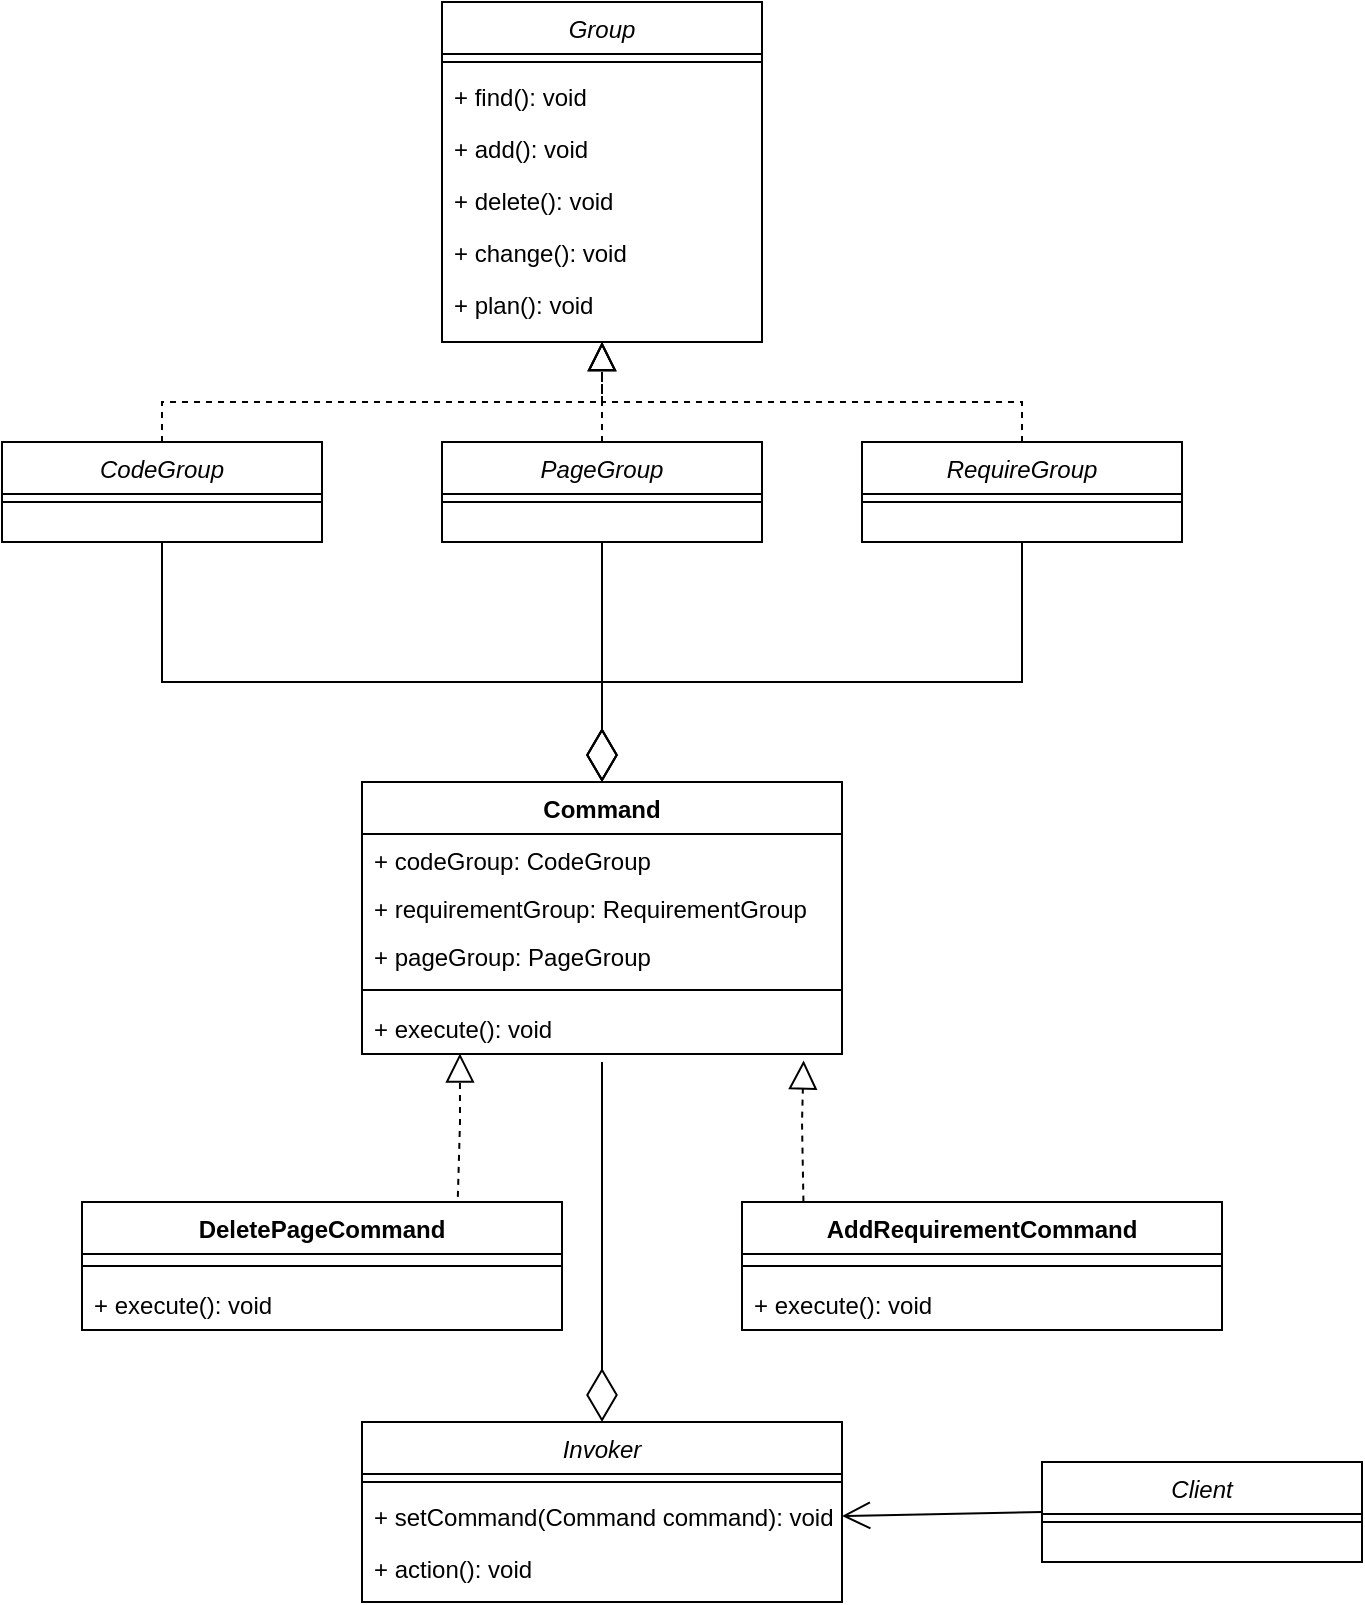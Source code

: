 <mxfile version="27.2.0">
  <diagram name="第 1 页" id="Ljf3TgGwvEeEhDhsw-wa">
    <mxGraphModel dx="1174" dy="790" grid="1" gridSize="10" guides="1" tooltips="1" connect="1" arrows="1" fold="1" page="1" pageScale="1" pageWidth="827" pageHeight="1169" math="0" shadow="0">
      <root>
        <mxCell id="0" />
        <mxCell id="1" parent="0" />
        <mxCell id="Fsw9sJk3aNRUWGrDLwyH-1" value="Group" style="swimlane;fontStyle=2;align=center;verticalAlign=top;childLayout=stackLayout;horizontal=1;startSize=26;horizontalStack=0;resizeParent=1;resizeLast=0;collapsible=1;marginBottom=0;rounded=0;shadow=0;strokeWidth=1;" vertex="1" parent="1">
          <mxGeometry x="490" y="400" width="160" height="170" as="geometry">
            <mxRectangle x="230" y="140" width="160" height="26" as="alternateBounds" />
          </mxGeometry>
        </mxCell>
        <mxCell id="Fsw9sJk3aNRUWGrDLwyH-2" value="" style="line;html=1;strokeWidth=1;align=left;verticalAlign=middle;spacingTop=-1;spacingLeft=3;spacingRight=3;rotatable=0;labelPosition=right;points=[];portConstraint=eastwest;" vertex="1" parent="Fsw9sJk3aNRUWGrDLwyH-1">
          <mxGeometry y="26" width="160" height="8" as="geometry" />
        </mxCell>
        <mxCell id="Fsw9sJk3aNRUWGrDLwyH-3" value="+ find(): void" style="text;align=left;verticalAlign=top;spacingLeft=4;spacingRight=4;overflow=hidden;rotatable=0;points=[[0,0.5],[1,0.5]];portConstraint=eastwest;" vertex="1" parent="Fsw9sJk3aNRUWGrDLwyH-1">
          <mxGeometry y="34" width="160" height="26" as="geometry" />
        </mxCell>
        <mxCell id="Fsw9sJk3aNRUWGrDLwyH-4" value="+ add(): void" style="text;align=left;verticalAlign=top;spacingLeft=4;spacingRight=4;overflow=hidden;rotatable=0;points=[[0,0.5],[1,0.5]];portConstraint=eastwest;" vertex="1" parent="Fsw9sJk3aNRUWGrDLwyH-1">
          <mxGeometry y="60" width="160" height="26" as="geometry" />
        </mxCell>
        <mxCell id="Fsw9sJk3aNRUWGrDLwyH-5" value="+ delete(): void" style="text;align=left;verticalAlign=top;spacingLeft=4;spacingRight=4;overflow=hidden;rotatable=0;points=[[0,0.5],[1,0.5]];portConstraint=eastwest;" vertex="1" parent="Fsw9sJk3aNRUWGrDLwyH-1">
          <mxGeometry y="86" width="160" height="26" as="geometry" />
        </mxCell>
        <mxCell id="Fsw9sJk3aNRUWGrDLwyH-6" value="+ change(): void" style="text;align=left;verticalAlign=top;spacingLeft=4;spacingRight=4;overflow=hidden;rotatable=0;points=[[0,0.5],[1,0.5]];portConstraint=eastwest;" vertex="1" parent="Fsw9sJk3aNRUWGrDLwyH-1">
          <mxGeometry y="112" width="160" height="26" as="geometry" />
        </mxCell>
        <mxCell id="Fsw9sJk3aNRUWGrDLwyH-7" value="+ plan(): void" style="text;align=left;verticalAlign=top;spacingLeft=4;spacingRight=4;overflow=hidden;rotatable=0;points=[[0,0.5],[1,0.5]];portConstraint=eastwest;" vertex="1" parent="Fsw9sJk3aNRUWGrDLwyH-1">
          <mxGeometry y="138" width="160" height="26" as="geometry" />
        </mxCell>
        <mxCell id="Fsw9sJk3aNRUWGrDLwyH-8" value="CodeGroup" style="swimlane;fontStyle=2;align=center;verticalAlign=top;childLayout=stackLayout;horizontal=1;startSize=26;horizontalStack=0;resizeParent=1;resizeLast=0;collapsible=1;marginBottom=0;rounded=0;shadow=0;strokeWidth=1;" vertex="1" parent="1">
          <mxGeometry x="270" y="620" width="160" height="50" as="geometry">
            <mxRectangle x="230" y="140" width="160" height="26" as="alternateBounds" />
          </mxGeometry>
        </mxCell>
        <mxCell id="Fsw9sJk3aNRUWGrDLwyH-9" value="" style="line;html=1;strokeWidth=1;align=left;verticalAlign=middle;spacingTop=-1;spacingLeft=3;spacingRight=3;rotatable=0;labelPosition=right;points=[];portConstraint=eastwest;" vertex="1" parent="Fsw9sJk3aNRUWGrDLwyH-8">
          <mxGeometry y="26" width="160" height="8" as="geometry" />
        </mxCell>
        <mxCell id="Fsw9sJk3aNRUWGrDLwyH-10" value="PageGroup" style="swimlane;fontStyle=2;align=center;verticalAlign=top;childLayout=stackLayout;horizontal=1;startSize=26;horizontalStack=0;resizeParent=1;resizeLast=0;collapsible=1;marginBottom=0;rounded=0;shadow=0;strokeWidth=1;" vertex="1" parent="1">
          <mxGeometry x="490" y="620" width="160" height="50" as="geometry">
            <mxRectangle x="230" y="140" width="160" height="26" as="alternateBounds" />
          </mxGeometry>
        </mxCell>
        <mxCell id="Fsw9sJk3aNRUWGrDLwyH-11" value="" style="line;html=1;strokeWidth=1;align=left;verticalAlign=middle;spacingTop=-1;spacingLeft=3;spacingRight=3;rotatable=0;labelPosition=right;points=[];portConstraint=eastwest;" vertex="1" parent="Fsw9sJk3aNRUWGrDLwyH-10">
          <mxGeometry y="26" width="160" height="8" as="geometry" />
        </mxCell>
        <mxCell id="Fsw9sJk3aNRUWGrDLwyH-12" value="RequireGroup" style="swimlane;fontStyle=2;align=center;verticalAlign=top;childLayout=stackLayout;horizontal=1;startSize=26;horizontalStack=0;resizeParent=1;resizeLast=0;collapsible=1;marginBottom=0;rounded=0;shadow=0;strokeWidth=1;" vertex="1" parent="1">
          <mxGeometry x="700" y="620" width="160" height="50" as="geometry">
            <mxRectangle x="230" y="140" width="160" height="26" as="alternateBounds" />
          </mxGeometry>
        </mxCell>
        <mxCell id="Fsw9sJk3aNRUWGrDLwyH-13" value="" style="line;html=1;strokeWidth=1;align=left;verticalAlign=middle;spacingTop=-1;spacingLeft=3;spacingRight=3;rotatable=0;labelPosition=right;points=[];portConstraint=eastwest;" vertex="1" parent="Fsw9sJk3aNRUWGrDLwyH-12">
          <mxGeometry y="26" width="160" height="8" as="geometry" />
        </mxCell>
        <mxCell id="Fsw9sJk3aNRUWGrDLwyH-14" value="" style="endArrow=block;dashed=1;endFill=0;endSize=12;html=1;rounded=0;exitX=0.5;exitY=0;exitDx=0;exitDy=0;entryX=0.5;entryY=1;entryDx=0;entryDy=0;" edge="1" parent="1" source="Fsw9sJk3aNRUWGrDLwyH-8" target="Fsw9sJk3aNRUWGrDLwyH-1">
          <mxGeometry width="160" relative="1" as="geometry">
            <mxPoint x="520" y="760" as="sourcePoint" />
            <mxPoint x="680" y="760" as="targetPoint" />
            <Array as="points">
              <mxPoint x="350" y="600" />
              <mxPoint x="570" y="600" />
            </Array>
          </mxGeometry>
        </mxCell>
        <mxCell id="Fsw9sJk3aNRUWGrDLwyH-15" value="" style="endArrow=block;dashed=1;endFill=0;endSize=12;html=1;rounded=0;exitX=0.5;exitY=0;exitDx=0;exitDy=0;" edge="1" parent="1" source="Fsw9sJk3aNRUWGrDLwyH-10">
          <mxGeometry width="160" relative="1" as="geometry">
            <mxPoint x="640" y="830" as="sourcePoint" />
            <mxPoint x="570" y="570" as="targetPoint" />
          </mxGeometry>
        </mxCell>
        <mxCell id="Fsw9sJk3aNRUWGrDLwyH-16" value="" style="endArrow=block;dashed=1;endFill=0;endSize=12;html=1;rounded=0;exitX=0.5;exitY=0;exitDx=0;exitDy=0;" edge="1" parent="1" source="Fsw9sJk3aNRUWGrDLwyH-12">
          <mxGeometry width="160" relative="1" as="geometry">
            <mxPoint x="720" y="870" as="sourcePoint" />
            <mxPoint x="570" y="570" as="targetPoint" />
            <Array as="points">
              <mxPoint x="780" y="600" />
              <mxPoint x="570" y="600" />
            </Array>
          </mxGeometry>
        </mxCell>
        <mxCell id="Fsw9sJk3aNRUWGrDLwyH-60" value="Command" style="swimlane;fontStyle=1;align=center;verticalAlign=top;childLayout=stackLayout;horizontal=1;startSize=26;horizontalStack=0;resizeParent=1;resizeParentMax=0;resizeLast=0;collapsible=1;marginBottom=0;whiteSpace=wrap;html=1;" vertex="1" parent="1">
          <mxGeometry x="450" y="790" width="240" height="136" as="geometry" />
        </mxCell>
        <mxCell id="Fsw9sJk3aNRUWGrDLwyH-61" value="+ codeGroup: CodeGroup" style="text;strokeColor=none;fillColor=none;align=left;verticalAlign=top;spacingLeft=4;spacingRight=4;overflow=hidden;rotatable=0;points=[[0,0.5],[1,0.5]];portConstraint=eastwest;whiteSpace=wrap;html=1;" vertex="1" parent="Fsw9sJk3aNRUWGrDLwyH-60">
          <mxGeometry y="26" width="240" height="24" as="geometry" />
        </mxCell>
        <mxCell id="Fsw9sJk3aNRUWGrDLwyH-64" value="+ requirementGroup: RequirementGroup" style="text;strokeColor=none;fillColor=none;align=left;verticalAlign=top;spacingLeft=4;spacingRight=4;overflow=hidden;rotatable=0;points=[[0,0.5],[1,0.5]];portConstraint=eastwest;whiteSpace=wrap;html=1;" vertex="1" parent="Fsw9sJk3aNRUWGrDLwyH-60">
          <mxGeometry y="50" width="240" height="24" as="geometry" />
        </mxCell>
        <mxCell id="Fsw9sJk3aNRUWGrDLwyH-65" value="+ pageGroup: PageGroup" style="text;strokeColor=none;fillColor=none;align=left;verticalAlign=top;spacingLeft=4;spacingRight=4;overflow=hidden;rotatable=0;points=[[0,0.5],[1,0.5]];portConstraint=eastwest;whiteSpace=wrap;html=1;" vertex="1" parent="Fsw9sJk3aNRUWGrDLwyH-60">
          <mxGeometry y="74" width="240" height="24" as="geometry" />
        </mxCell>
        <mxCell id="Fsw9sJk3aNRUWGrDLwyH-62" value="" style="line;strokeWidth=1;fillColor=none;align=left;verticalAlign=top;spacingTop=-1;spacingLeft=3;spacingRight=3;rotatable=0;labelPosition=right;points=[];portConstraint=eastwest;strokeColor=inherit;" vertex="1" parent="Fsw9sJk3aNRUWGrDLwyH-60">
          <mxGeometry y="98" width="240" height="12" as="geometry" />
        </mxCell>
        <mxCell id="Fsw9sJk3aNRUWGrDLwyH-63" value="+ execute(): void" style="text;strokeColor=none;fillColor=none;align=left;verticalAlign=top;spacingLeft=4;spacingRight=4;overflow=hidden;rotatable=0;points=[[0,0.5],[1,0.5]];portConstraint=eastwest;whiteSpace=wrap;html=1;" vertex="1" parent="Fsw9sJk3aNRUWGrDLwyH-60">
          <mxGeometry y="110" width="240" height="26" as="geometry" />
        </mxCell>
        <mxCell id="Fsw9sJk3aNRUWGrDLwyH-68" value="" style="endArrow=diamondThin;endFill=0;endSize=24;html=1;rounded=0;entryX=0.5;entryY=0;entryDx=0;entryDy=0;exitX=0.5;exitY=1;exitDx=0;exitDy=0;" edge="1" parent="1" source="Fsw9sJk3aNRUWGrDLwyH-10" target="Fsw9sJk3aNRUWGrDLwyH-60">
          <mxGeometry width="160" relative="1" as="geometry">
            <mxPoint x="460" y="750" as="sourcePoint" />
            <mxPoint x="620" y="750" as="targetPoint" />
          </mxGeometry>
        </mxCell>
        <mxCell id="Fsw9sJk3aNRUWGrDLwyH-69" value="" style="endArrow=diamondThin;endFill=0;endSize=24;html=1;rounded=0;entryX=0.5;entryY=0;entryDx=0;entryDy=0;exitX=0.5;exitY=1;exitDx=0;exitDy=0;" edge="1" parent="1" source="Fsw9sJk3aNRUWGrDLwyH-12" target="Fsw9sJk3aNRUWGrDLwyH-60">
          <mxGeometry width="160" relative="1" as="geometry">
            <mxPoint x="700" y="750" as="sourcePoint" />
            <mxPoint x="700" y="910" as="targetPoint" />
            <Array as="points">
              <mxPoint x="780" y="740" />
              <mxPoint x="570" y="740" />
            </Array>
          </mxGeometry>
        </mxCell>
        <mxCell id="Fsw9sJk3aNRUWGrDLwyH-70" value="" style="endArrow=diamondThin;endFill=0;endSize=24;html=1;rounded=0;entryX=0.5;entryY=0;entryDx=0;entryDy=0;exitX=0.5;exitY=1;exitDx=0;exitDy=0;" edge="1" parent="1" source="Fsw9sJk3aNRUWGrDLwyH-8" target="Fsw9sJk3aNRUWGrDLwyH-60">
          <mxGeometry width="160" relative="1" as="geometry">
            <mxPoint x="320" y="710" as="sourcePoint" />
            <mxPoint x="320" y="870" as="targetPoint" />
            <Array as="points">
              <mxPoint x="350" y="740" />
              <mxPoint x="570" y="740" />
            </Array>
          </mxGeometry>
        </mxCell>
        <mxCell id="Fsw9sJk3aNRUWGrDLwyH-71" value="DeletePageCommand" style="swimlane;fontStyle=1;align=center;verticalAlign=top;childLayout=stackLayout;horizontal=1;startSize=26;horizontalStack=0;resizeParent=1;resizeParentMax=0;resizeLast=0;collapsible=1;marginBottom=0;whiteSpace=wrap;html=1;" vertex="1" parent="1">
          <mxGeometry x="310" y="1000" width="240" height="64" as="geometry" />
        </mxCell>
        <mxCell id="Fsw9sJk3aNRUWGrDLwyH-75" value="" style="line;strokeWidth=1;fillColor=none;align=left;verticalAlign=top;spacingTop=-1;spacingLeft=3;spacingRight=3;rotatable=0;labelPosition=right;points=[];portConstraint=eastwest;strokeColor=inherit;" vertex="1" parent="Fsw9sJk3aNRUWGrDLwyH-71">
          <mxGeometry y="26" width="240" height="12" as="geometry" />
        </mxCell>
        <mxCell id="Fsw9sJk3aNRUWGrDLwyH-76" value="+ execute(): void" style="text;strokeColor=none;fillColor=none;align=left;verticalAlign=top;spacingLeft=4;spacingRight=4;overflow=hidden;rotatable=0;points=[[0,0.5],[1,0.5]];portConstraint=eastwest;whiteSpace=wrap;html=1;" vertex="1" parent="Fsw9sJk3aNRUWGrDLwyH-71">
          <mxGeometry y="38" width="240" height="26" as="geometry" />
        </mxCell>
        <mxCell id="Fsw9sJk3aNRUWGrDLwyH-83" value="AddRequirementCommand" style="swimlane;fontStyle=1;align=center;verticalAlign=top;childLayout=stackLayout;horizontal=1;startSize=26;horizontalStack=0;resizeParent=1;resizeParentMax=0;resizeLast=0;collapsible=1;marginBottom=0;whiteSpace=wrap;html=1;" vertex="1" parent="1">
          <mxGeometry x="640" y="1000" width="240" height="64" as="geometry" />
        </mxCell>
        <mxCell id="Fsw9sJk3aNRUWGrDLwyH-84" value="" style="line;strokeWidth=1;fillColor=none;align=left;verticalAlign=top;spacingTop=-1;spacingLeft=3;spacingRight=3;rotatable=0;labelPosition=right;points=[];portConstraint=eastwest;strokeColor=inherit;" vertex="1" parent="Fsw9sJk3aNRUWGrDLwyH-83">
          <mxGeometry y="26" width="240" height="12" as="geometry" />
        </mxCell>
        <mxCell id="Fsw9sJk3aNRUWGrDLwyH-85" value="+ execute(): void" style="text;strokeColor=none;fillColor=none;align=left;verticalAlign=top;spacingLeft=4;spacingRight=4;overflow=hidden;rotatable=0;points=[[0,0.5],[1,0.5]];portConstraint=eastwest;whiteSpace=wrap;html=1;" vertex="1" parent="Fsw9sJk3aNRUWGrDLwyH-83">
          <mxGeometry y="38" width="240" height="26" as="geometry" />
        </mxCell>
        <mxCell id="Fsw9sJk3aNRUWGrDLwyH-86" value="" style="endArrow=block;dashed=1;endFill=0;endSize=12;html=1;rounded=0;entryX=0.204;entryY=0.989;entryDx=0;entryDy=0;entryPerimeter=0;exitX=0.783;exitY=-0.04;exitDx=0;exitDy=0;exitPerimeter=0;" edge="1" parent="1" source="Fsw9sJk3aNRUWGrDLwyH-71" target="Fsw9sJk3aNRUWGrDLwyH-63">
          <mxGeometry width="160" relative="1" as="geometry">
            <mxPoint x="499" y="990" as="sourcePoint" />
            <mxPoint x="570" y="930" as="targetPoint" />
            <Array as="points">
              <mxPoint x="499" y="960" />
            </Array>
          </mxGeometry>
        </mxCell>
        <mxCell id="Fsw9sJk3aNRUWGrDLwyH-87" value="" style="endArrow=block;dashed=1;endFill=0;endSize=12;html=1;rounded=0;entryX=0.92;entryY=1.124;entryDx=0;entryDy=0;entryPerimeter=0;exitX=0.128;exitY=-0.003;exitDx=0;exitDy=0;exitPerimeter=0;" edge="1" parent="1" source="Fsw9sJk3aNRUWGrDLwyH-83" target="Fsw9sJk3aNRUWGrDLwyH-63">
          <mxGeometry width="160" relative="1" as="geometry">
            <mxPoint x="670" y="990" as="sourcePoint" />
            <mxPoint x="570" y="930" as="targetPoint" />
            <Array as="points">
              <mxPoint x="670" y="960" />
            </Array>
          </mxGeometry>
        </mxCell>
        <mxCell id="Fsw9sJk3aNRUWGrDLwyH-88" value="Client" style="swimlane;fontStyle=2;align=center;verticalAlign=top;childLayout=stackLayout;horizontal=1;startSize=26;horizontalStack=0;resizeParent=1;resizeLast=0;collapsible=1;marginBottom=0;rounded=0;shadow=0;strokeWidth=1;" vertex="1" parent="1">
          <mxGeometry x="790" y="1130" width="160" height="50" as="geometry">
            <mxRectangle x="230" y="140" width="160" height="26" as="alternateBounds" />
          </mxGeometry>
        </mxCell>
        <mxCell id="Fsw9sJk3aNRUWGrDLwyH-89" value="" style="line;html=1;strokeWidth=1;align=left;verticalAlign=middle;spacingTop=-1;spacingLeft=3;spacingRight=3;rotatable=0;labelPosition=right;points=[];portConstraint=eastwest;" vertex="1" parent="Fsw9sJk3aNRUWGrDLwyH-88">
          <mxGeometry y="26" width="160" height="8" as="geometry" />
        </mxCell>
        <mxCell id="Fsw9sJk3aNRUWGrDLwyH-90" value="Invoker" style="swimlane;fontStyle=2;align=center;verticalAlign=top;childLayout=stackLayout;horizontal=1;startSize=26;horizontalStack=0;resizeParent=1;resizeLast=0;collapsible=1;marginBottom=0;rounded=0;shadow=0;strokeWidth=1;" vertex="1" parent="1">
          <mxGeometry x="450" y="1110" width="240" height="90" as="geometry">
            <mxRectangle x="230" y="140" width="160" height="26" as="alternateBounds" />
          </mxGeometry>
        </mxCell>
        <mxCell id="Fsw9sJk3aNRUWGrDLwyH-91" value="" style="line;html=1;strokeWidth=1;align=left;verticalAlign=middle;spacingTop=-1;spacingLeft=3;spacingRight=3;rotatable=0;labelPosition=right;points=[];portConstraint=eastwest;" vertex="1" parent="Fsw9sJk3aNRUWGrDLwyH-90">
          <mxGeometry y="26" width="240" height="8" as="geometry" />
        </mxCell>
        <mxCell id="Fsw9sJk3aNRUWGrDLwyH-92" value="+ setCommand(Command command): void" style="text;align=left;verticalAlign=top;spacingLeft=4;spacingRight=4;overflow=hidden;rotatable=0;points=[[0,0.5],[1,0.5]];portConstraint=eastwest;" vertex="1" parent="Fsw9sJk3aNRUWGrDLwyH-90">
          <mxGeometry y="34" width="240" height="26" as="geometry" />
        </mxCell>
        <mxCell id="Fsw9sJk3aNRUWGrDLwyH-93" value="+ action(): void" style="text;align=left;verticalAlign=top;spacingLeft=4;spacingRight=4;overflow=hidden;rotatable=0;points=[[0,0.5],[1,0.5]];portConstraint=eastwest;" vertex="1" parent="Fsw9sJk3aNRUWGrDLwyH-90">
          <mxGeometry y="60" width="240" height="26" as="geometry" />
        </mxCell>
        <mxCell id="Fsw9sJk3aNRUWGrDLwyH-95" value="" style="endArrow=open;endFill=1;endSize=12;html=1;rounded=0;exitX=0;exitY=0.5;exitDx=0;exitDy=0;entryX=1;entryY=0.5;entryDx=0;entryDy=0;" edge="1" parent="1" source="Fsw9sJk3aNRUWGrDLwyH-88" target="Fsw9sJk3aNRUWGrDLwyH-92">
          <mxGeometry width="160" relative="1" as="geometry">
            <mxPoint x="690" y="1220" as="sourcePoint" />
            <mxPoint x="850" y="1220" as="targetPoint" />
          </mxGeometry>
        </mxCell>
        <mxCell id="Fsw9sJk3aNRUWGrDLwyH-96" value="" style="endArrow=diamondThin;endFill=0;endSize=24;html=1;rounded=0;entryX=0.5;entryY=0;entryDx=0;entryDy=0;" edge="1" parent="1" target="Fsw9sJk3aNRUWGrDLwyH-90">
          <mxGeometry width="160" relative="1" as="geometry">
            <mxPoint x="570" y="930" as="sourcePoint" />
            <mxPoint x="610" y="1060" as="targetPoint" />
          </mxGeometry>
        </mxCell>
      </root>
    </mxGraphModel>
  </diagram>
</mxfile>
